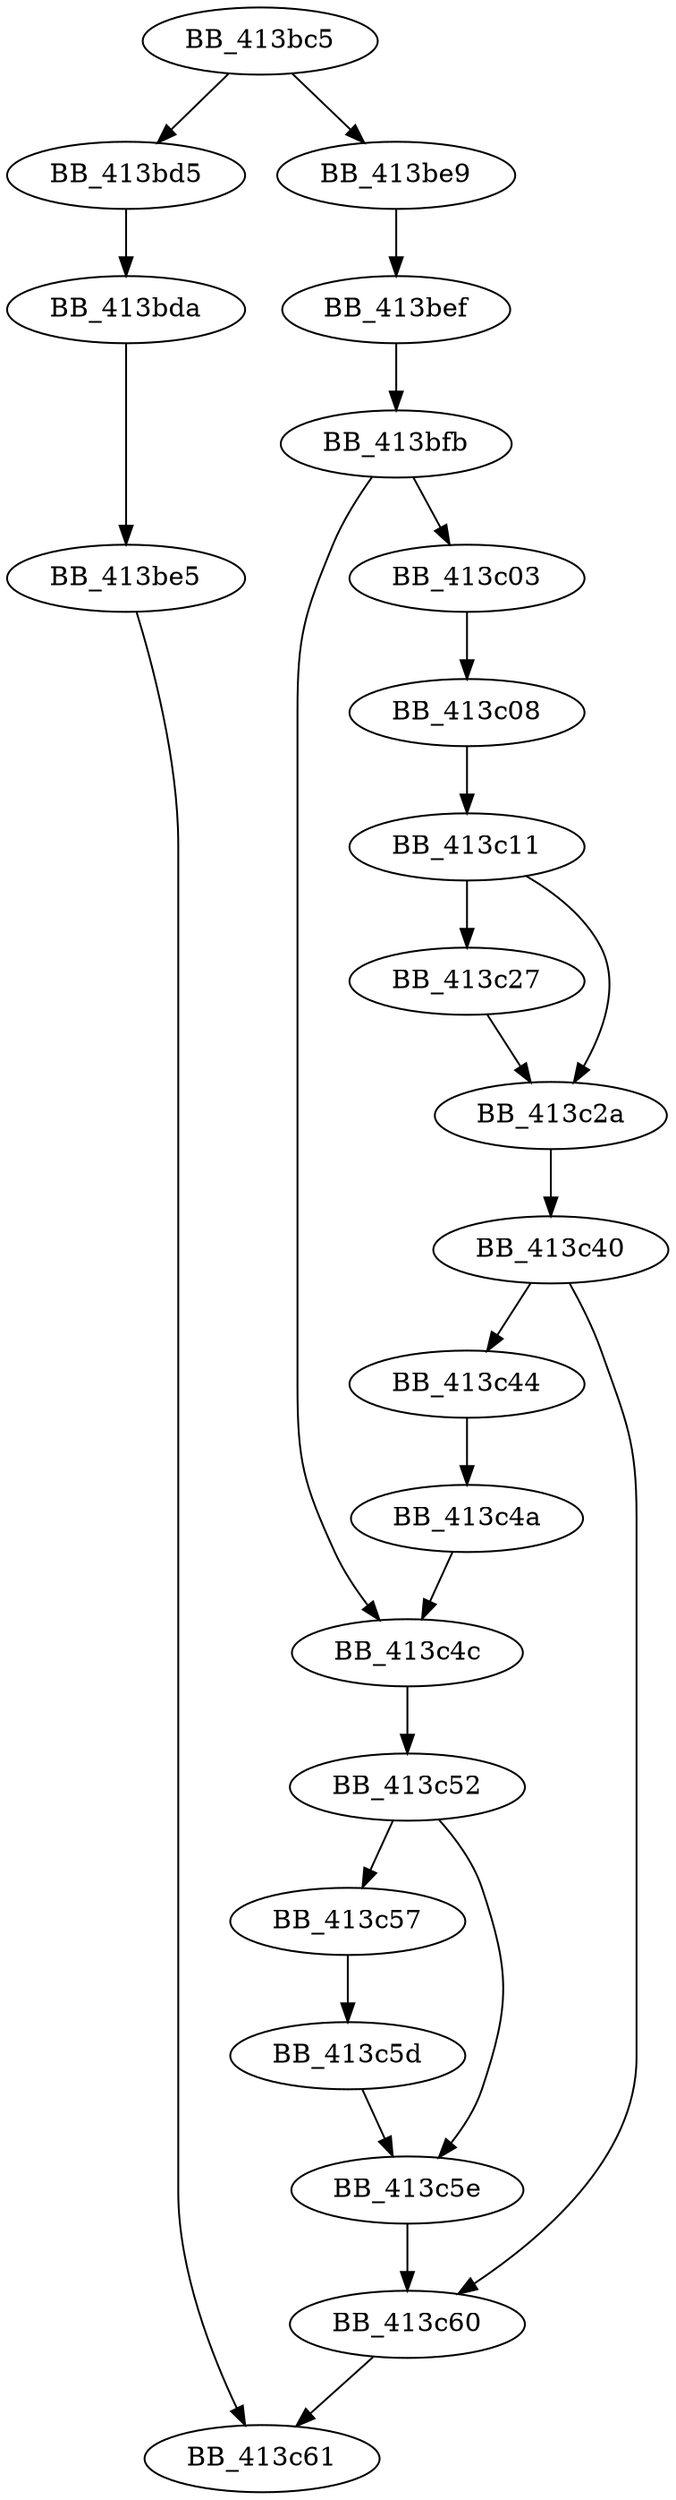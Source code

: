 DiGraph __beginthreadex{
BB_413bc5->BB_413bd5
BB_413bc5->BB_413be9
BB_413bd5->BB_413bda
BB_413bda->BB_413be5
BB_413be5->BB_413c61
BB_413be9->BB_413bef
BB_413bef->BB_413bfb
BB_413bfb->BB_413c03
BB_413bfb->BB_413c4c
BB_413c03->BB_413c08
BB_413c08->BB_413c11
BB_413c11->BB_413c27
BB_413c11->BB_413c2a
BB_413c27->BB_413c2a
BB_413c2a->BB_413c40
BB_413c40->BB_413c44
BB_413c40->BB_413c60
BB_413c44->BB_413c4a
BB_413c4a->BB_413c4c
BB_413c4c->BB_413c52
BB_413c52->BB_413c57
BB_413c52->BB_413c5e
BB_413c57->BB_413c5d
BB_413c5d->BB_413c5e
BB_413c5e->BB_413c60
BB_413c60->BB_413c61
}
